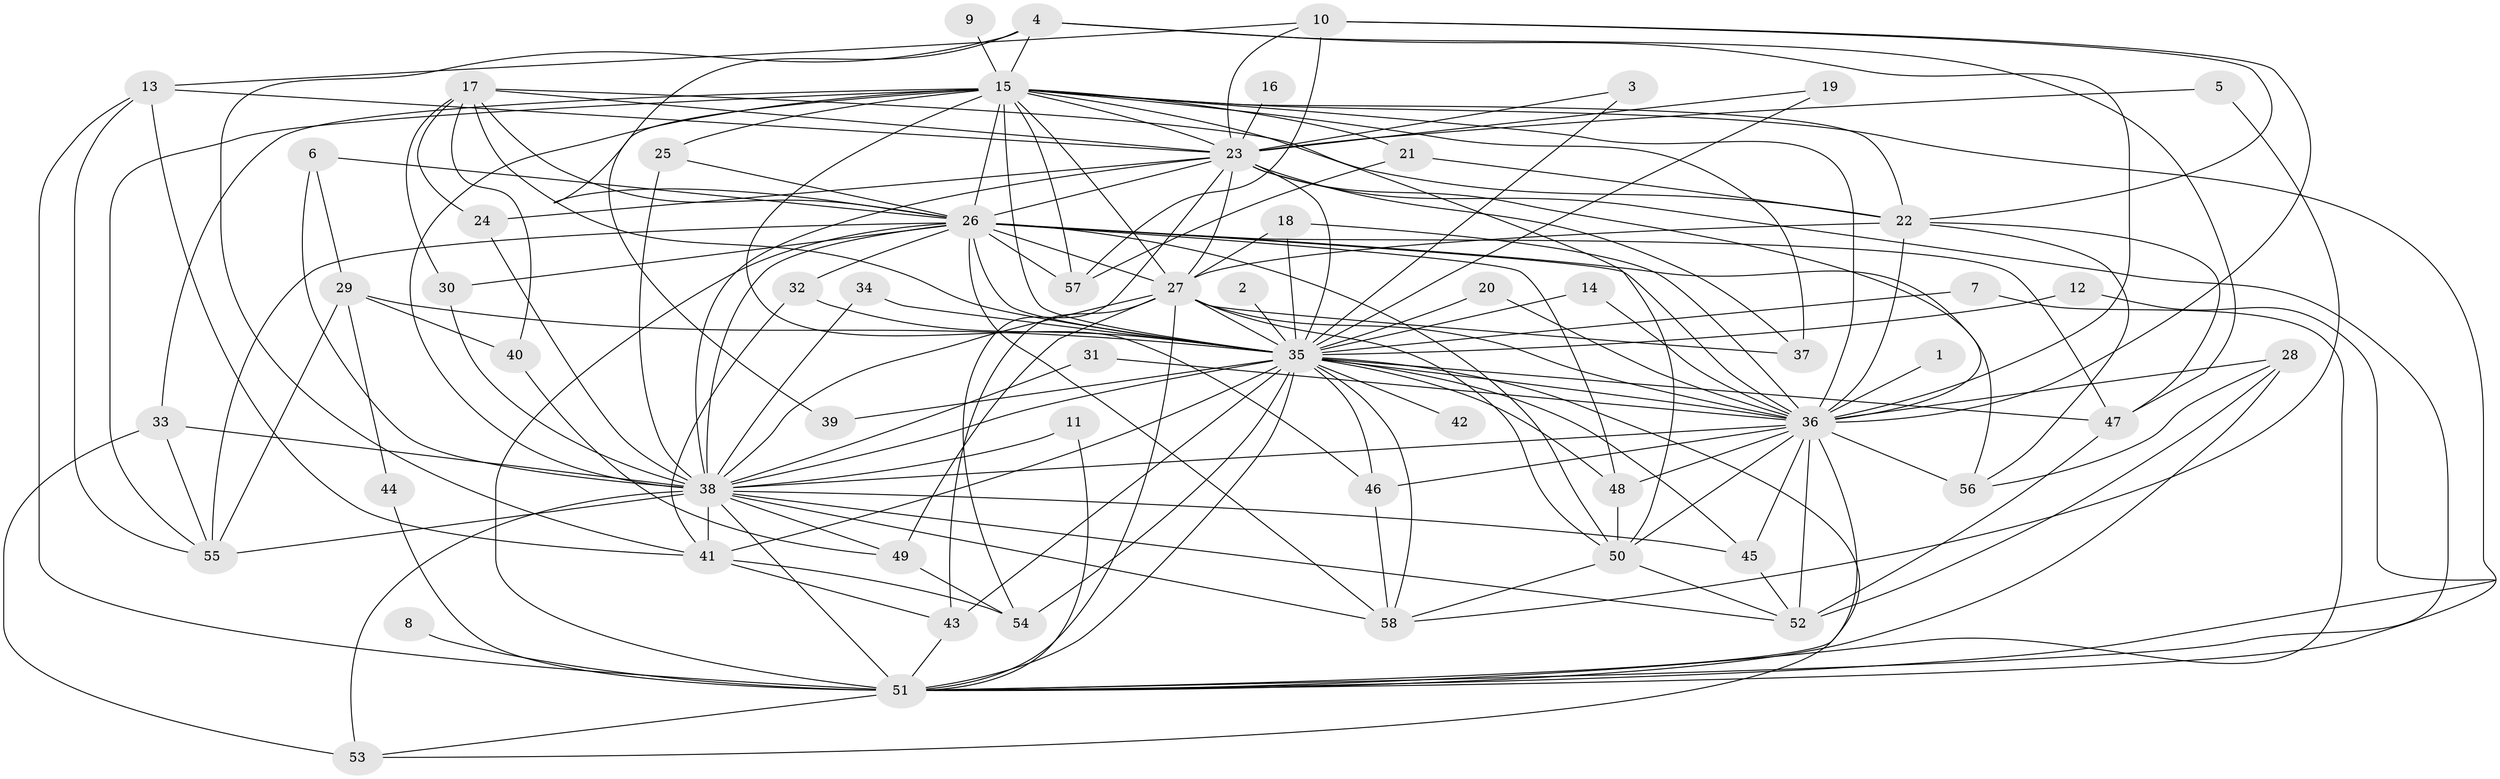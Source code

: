 // original degree distribution, {34: 0.0070921985815602835, 22: 0.0070921985815602835, 42: 0.0070921985815602835, 15: 0.0070921985815602835, 23: 0.0070921985815602835, 17: 0.0070921985815602835, 29: 0.014184397163120567, 18: 0.0070921985815602835, 21: 0.0070921985815602835, 2: 0.5673758865248227, 6: 0.028368794326241134, 5: 0.04964539007092199, 4: 0.07092198581560284, 8: 0.0070921985815602835, 9: 0.0070921985815602835, 3: 0.19148936170212766, 7: 0.0070921985815602835}
// Generated by graph-tools (version 1.1) at 2025/36/03/04/25 23:36:33]
// undirected, 58 vertices, 166 edges
graph export_dot {
  node [color=gray90,style=filled];
  1;
  2;
  3;
  4;
  5;
  6;
  7;
  8;
  9;
  10;
  11;
  12;
  13;
  14;
  15;
  16;
  17;
  18;
  19;
  20;
  21;
  22;
  23;
  24;
  25;
  26;
  27;
  28;
  29;
  30;
  31;
  32;
  33;
  34;
  35;
  36;
  37;
  38;
  39;
  40;
  41;
  42;
  43;
  44;
  45;
  46;
  47;
  48;
  49;
  50;
  51;
  52;
  53;
  54;
  55;
  56;
  57;
  58;
  1 -- 36 [weight=1.0];
  2 -- 35 [weight=1.0];
  3 -- 23 [weight=1.0];
  3 -- 35 [weight=1.0];
  4 -- 15 [weight=1.0];
  4 -- 26 [weight=1.0];
  4 -- 36 [weight=1.0];
  4 -- 41 [weight=1.0];
  4 -- 47 [weight=1.0];
  5 -- 23 [weight=1.0];
  5 -- 58 [weight=1.0];
  6 -- 26 [weight=1.0];
  6 -- 29 [weight=1.0];
  6 -- 38 [weight=1.0];
  7 -- 35 [weight=1.0];
  7 -- 51 [weight=1.0];
  8 -- 51 [weight=1.0];
  9 -- 15 [weight=1.0];
  10 -- 13 [weight=1.0];
  10 -- 22 [weight=1.0];
  10 -- 23 [weight=1.0];
  10 -- 36 [weight=1.0];
  10 -- 57 [weight=1.0];
  11 -- 38 [weight=2.0];
  11 -- 51 [weight=1.0];
  12 -- 35 [weight=1.0];
  12 -- 51 [weight=1.0];
  13 -- 23 [weight=1.0];
  13 -- 41 [weight=1.0];
  13 -- 51 [weight=1.0];
  13 -- 55 [weight=1.0];
  14 -- 35 [weight=1.0];
  14 -- 36 [weight=1.0];
  15 -- 21 [weight=1.0];
  15 -- 22 [weight=1.0];
  15 -- 23 [weight=1.0];
  15 -- 25 [weight=1.0];
  15 -- 26 [weight=4.0];
  15 -- 27 [weight=2.0];
  15 -- 33 [weight=1.0];
  15 -- 35 [weight=1.0];
  15 -- 36 [weight=3.0];
  15 -- 37 [weight=1.0];
  15 -- 38 [weight=4.0];
  15 -- 39 [weight=1.0];
  15 -- 46 [weight=1.0];
  15 -- 50 [weight=1.0];
  15 -- 51 [weight=1.0];
  15 -- 55 [weight=1.0];
  15 -- 57 [weight=1.0];
  16 -- 23 [weight=1.0];
  17 -- 22 [weight=1.0];
  17 -- 23 [weight=1.0];
  17 -- 24 [weight=1.0];
  17 -- 26 [weight=1.0];
  17 -- 30 [weight=1.0];
  17 -- 35 [weight=1.0];
  17 -- 40 [weight=1.0];
  18 -- 27 [weight=1.0];
  18 -- 35 [weight=1.0];
  18 -- 36 [weight=1.0];
  19 -- 23 [weight=1.0];
  19 -- 35 [weight=1.0];
  20 -- 35 [weight=1.0];
  20 -- 36 [weight=1.0];
  21 -- 22 [weight=1.0];
  21 -- 57 [weight=2.0];
  22 -- 27 [weight=1.0];
  22 -- 36 [weight=2.0];
  22 -- 47 [weight=1.0];
  22 -- 56 [weight=1.0];
  23 -- 24 [weight=1.0];
  23 -- 26 [weight=5.0];
  23 -- 27 [weight=2.0];
  23 -- 35 [weight=1.0];
  23 -- 36 [weight=1.0];
  23 -- 37 [weight=1.0];
  23 -- 38 [weight=1.0];
  23 -- 51 [weight=1.0];
  23 -- 54 [weight=1.0];
  24 -- 38 [weight=1.0];
  25 -- 26 [weight=1.0];
  25 -- 38 [weight=1.0];
  26 -- 27 [weight=4.0];
  26 -- 30 [weight=1.0];
  26 -- 32 [weight=1.0];
  26 -- 35 [weight=5.0];
  26 -- 36 [weight=3.0];
  26 -- 38 [weight=3.0];
  26 -- 47 [weight=2.0];
  26 -- 48 [weight=3.0];
  26 -- 50 [weight=1.0];
  26 -- 51 [weight=3.0];
  26 -- 55 [weight=2.0];
  26 -- 56 [weight=1.0];
  26 -- 57 [weight=1.0];
  26 -- 58 [weight=1.0];
  27 -- 35 [weight=1.0];
  27 -- 36 [weight=1.0];
  27 -- 37 [weight=1.0];
  27 -- 38 [weight=1.0];
  27 -- 43 [weight=2.0];
  27 -- 49 [weight=2.0];
  27 -- 50 [weight=1.0];
  27 -- 51 [weight=1.0];
  28 -- 36 [weight=1.0];
  28 -- 51 [weight=1.0];
  28 -- 52 [weight=1.0];
  28 -- 56 [weight=1.0];
  29 -- 35 [weight=3.0];
  29 -- 40 [weight=1.0];
  29 -- 44 [weight=1.0];
  29 -- 55 [weight=1.0];
  30 -- 38 [weight=1.0];
  31 -- 36 [weight=1.0];
  31 -- 38 [weight=1.0];
  32 -- 35 [weight=1.0];
  32 -- 41 [weight=1.0];
  33 -- 38 [weight=1.0];
  33 -- 53 [weight=1.0];
  33 -- 55 [weight=1.0];
  34 -- 35 [weight=1.0];
  34 -- 38 [weight=1.0];
  35 -- 36 [weight=1.0];
  35 -- 38 [weight=2.0];
  35 -- 39 [weight=1.0];
  35 -- 41 [weight=1.0];
  35 -- 42 [weight=1.0];
  35 -- 43 [weight=1.0];
  35 -- 45 [weight=1.0];
  35 -- 46 [weight=1.0];
  35 -- 47 [weight=1.0];
  35 -- 48 [weight=1.0];
  35 -- 51 [weight=1.0];
  35 -- 53 [weight=1.0];
  35 -- 54 [weight=1.0];
  35 -- 58 [weight=1.0];
  36 -- 38 [weight=1.0];
  36 -- 45 [weight=1.0];
  36 -- 46 [weight=1.0];
  36 -- 48 [weight=1.0];
  36 -- 50 [weight=1.0];
  36 -- 51 [weight=1.0];
  36 -- 52 [weight=1.0];
  36 -- 56 [weight=1.0];
  38 -- 41 [weight=3.0];
  38 -- 45 [weight=1.0];
  38 -- 49 [weight=1.0];
  38 -- 51 [weight=3.0];
  38 -- 52 [weight=1.0];
  38 -- 53 [weight=2.0];
  38 -- 55 [weight=1.0];
  38 -- 58 [weight=1.0];
  40 -- 49 [weight=1.0];
  41 -- 43 [weight=1.0];
  41 -- 54 [weight=1.0];
  43 -- 51 [weight=1.0];
  44 -- 51 [weight=1.0];
  45 -- 52 [weight=1.0];
  46 -- 58 [weight=1.0];
  47 -- 52 [weight=1.0];
  48 -- 50 [weight=1.0];
  49 -- 54 [weight=1.0];
  50 -- 52 [weight=1.0];
  50 -- 58 [weight=1.0];
  51 -- 53 [weight=1.0];
}
